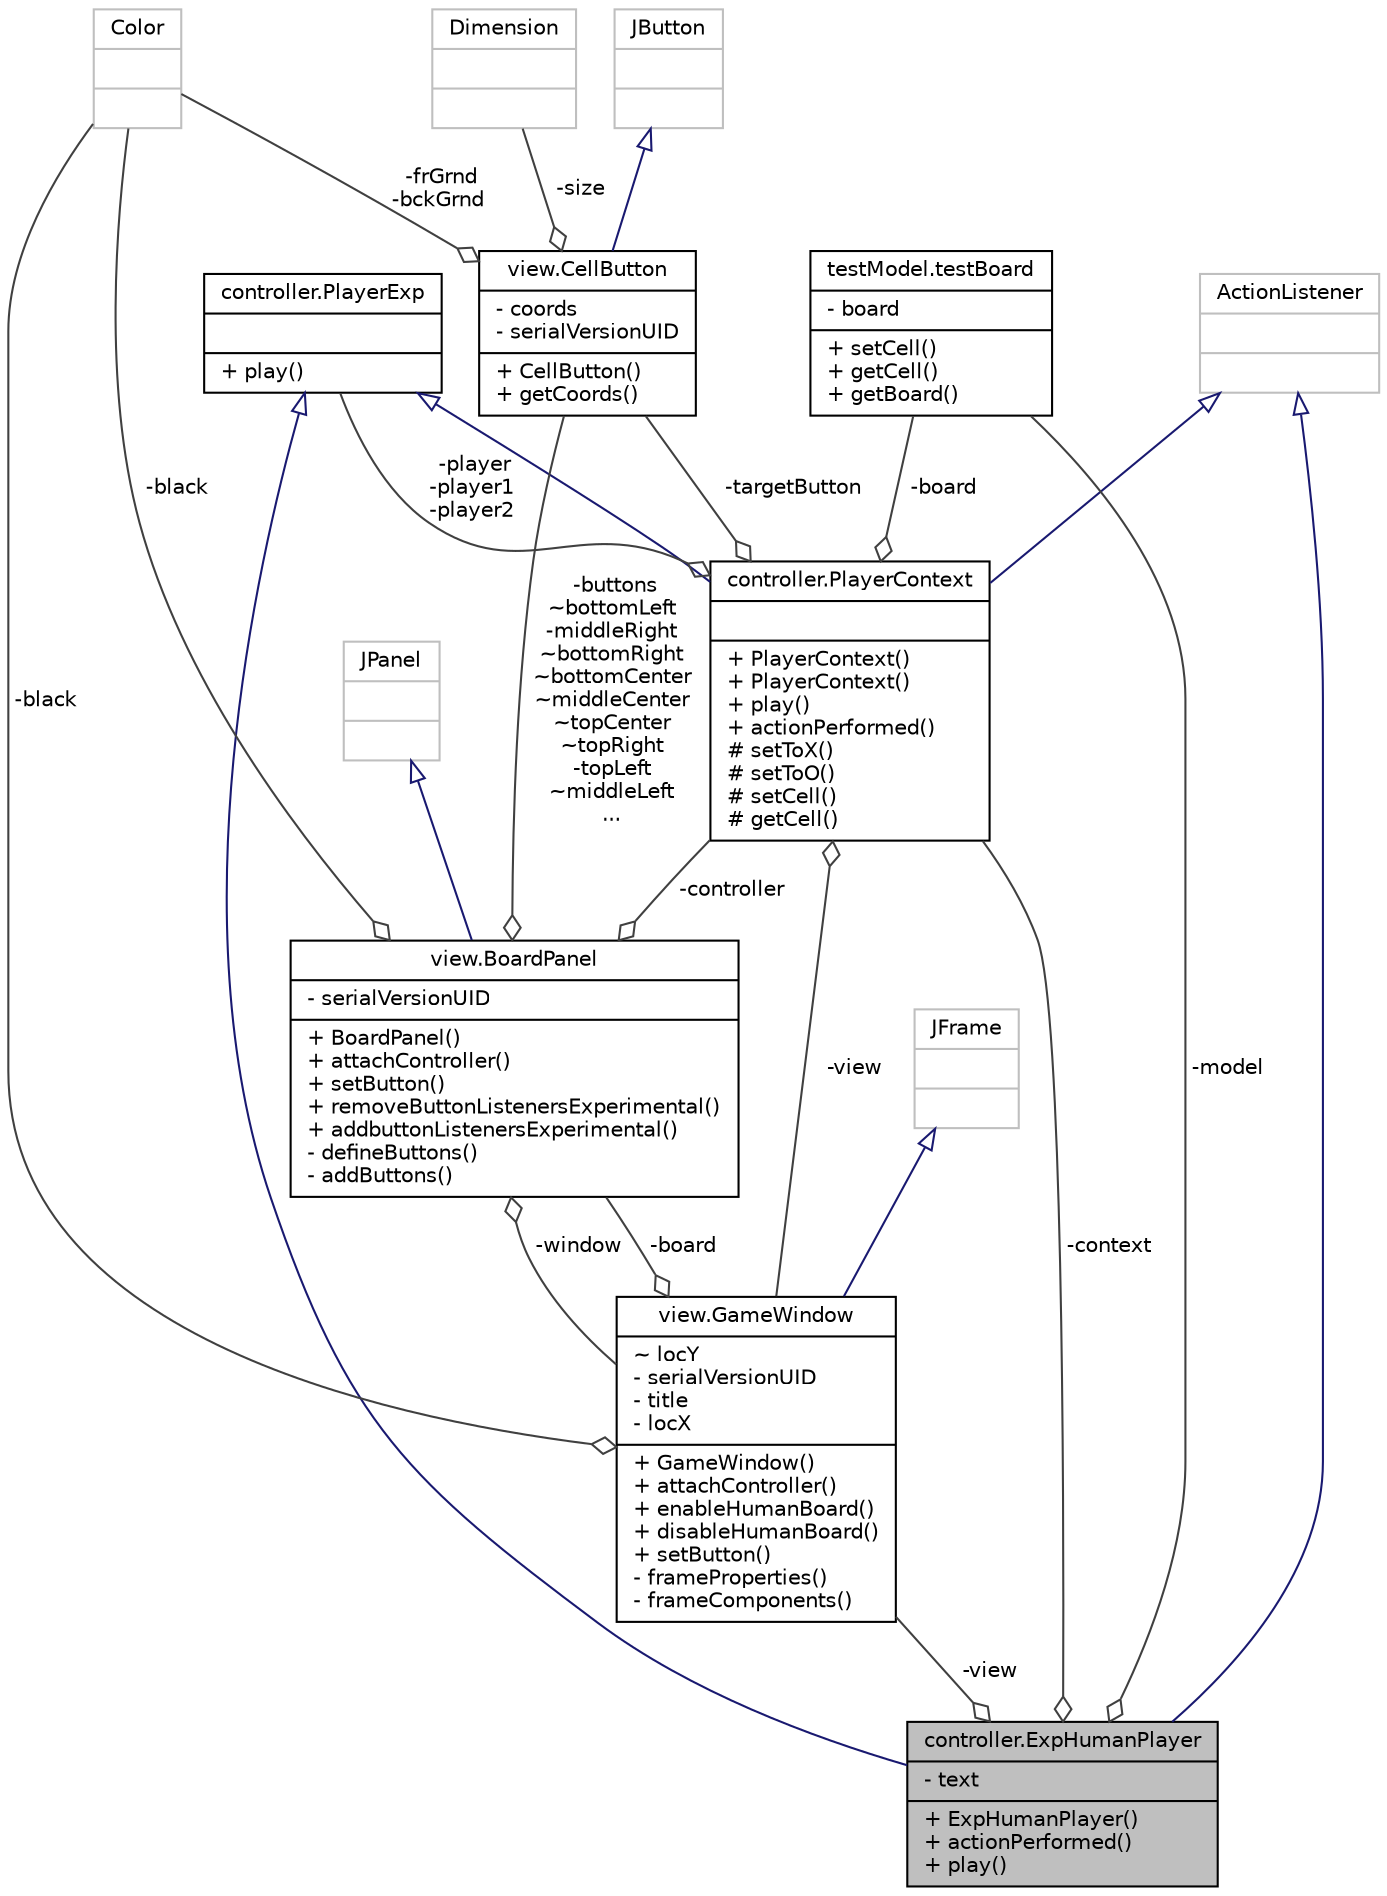 digraph "controller.ExpHumanPlayer"
{
  edge [fontname="Helvetica",fontsize="10",labelfontname="Helvetica",labelfontsize="10"];
  node [fontname="Helvetica",fontsize="10",shape=record];
  Node1 [label="{controller.ExpHumanPlayer\n|- text\l|+ ExpHumanPlayer()\l+ actionPerformed()\l+ play()\l}",height=0.2,width=0.4,color="black", fillcolor="grey75", style="filled" fontcolor="black"];
  Node2 -> Node1 [dir="back",color="midnightblue",fontsize="10",style="solid",arrowtail="onormal",fontname="Helvetica"];
  Node2 [label="{controller.PlayerExp\n||+ play()\l}",height=0.2,width=0.4,color="black", fillcolor="white", style="filled",URL="$interfacecontroller_1_1_player_exp.html"];
  Node3 -> Node1 [dir="back",color="midnightblue",fontsize="10",style="solid",arrowtail="onormal",fontname="Helvetica"];
  Node3 [label="{ActionListener\n||}",height=0.2,width=0.4,color="grey75", fillcolor="white", style="filled"];
  Node4 -> Node1 [color="grey25",fontsize="10",style="solid",label=" -context" ,arrowhead="odiamond",fontname="Helvetica"];
  Node4 [label="{controller.PlayerContext\n||+ PlayerContext()\l+ PlayerContext()\l+ play()\l+ actionPerformed()\l# setToX()\l# setToO()\l# setCell()\l# getCell()\l}",height=0.2,width=0.4,color="black", fillcolor="white", style="filled",URL="$classcontroller_1_1_player_context.html"];
  Node2 -> Node4 [dir="back",color="midnightblue",fontsize="10",style="solid",arrowtail="onormal",fontname="Helvetica"];
  Node3 -> Node4 [dir="back",color="midnightblue",fontsize="10",style="solid",arrowtail="onormal",fontname="Helvetica"];
  Node5 -> Node4 [color="grey25",fontsize="10",style="solid",label=" -targetButton" ,arrowhead="odiamond",fontname="Helvetica"];
  Node5 [label="{view.CellButton\n|- coords\l- serialVersionUID\l|+ CellButton()\l+ getCoords()\l}",height=0.2,width=0.4,color="black", fillcolor="white", style="filled",URL="$classview_1_1_cell_button.html"];
  Node6 -> Node5 [dir="back",color="midnightblue",fontsize="10",style="solid",arrowtail="onormal",fontname="Helvetica"];
  Node6 [label="{JButton\n||}",height=0.2,width=0.4,color="grey75", fillcolor="white", style="filled"];
  Node7 -> Node5 [color="grey25",fontsize="10",style="solid",label=" -frGrnd\n-bckGrnd" ,arrowhead="odiamond",fontname="Helvetica"];
  Node7 [label="{Color\n||}",height=0.2,width=0.4,color="grey75", fillcolor="white", style="filled"];
  Node8 -> Node5 [color="grey25",fontsize="10",style="solid",label=" -size" ,arrowhead="odiamond",fontname="Helvetica"];
  Node8 [label="{Dimension\n||}",height=0.2,width=0.4,color="grey75", fillcolor="white", style="filled"];
  Node2 -> Node4 [color="grey25",fontsize="10",style="solid",label=" -player\n-player1\n-player2" ,arrowhead="odiamond",fontname="Helvetica"];
  Node9 -> Node4 [color="grey25",fontsize="10",style="solid",label=" -view" ,arrowhead="odiamond",fontname="Helvetica"];
  Node9 [label="{view.GameWindow\n|~ locY\l- serialVersionUID\l- title\l- locX\l|+ GameWindow()\l+ attachController()\l+ enableHumanBoard()\l+ disableHumanBoard()\l+ setButton()\l- frameProperties()\l- frameComponents()\l}",height=0.2,width=0.4,color="black", fillcolor="white", style="filled",URL="$classview_1_1_game_window.html"];
  Node10 -> Node9 [dir="back",color="midnightblue",fontsize="10",style="solid",arrowtail="onormal",fontname="Helvetica"];
  Node10 [label="{JFrame\n||}",height=0.2,width=0.4,color="grey75", fillcolor="white", style="filled"];
  Node11 -> Node9 [color="grey25",fontsize="10",style="solid",label=" -board" ,arrowhead="odiamond",fontname="Helvetica"];
  Node11 [label="{view.BoardPanel\n|- serialVersionUID\l|+ BoardPanel()\l+ attachController()\l+ setButton()\l+ removeButtonListenersExperimental()\l+ addbuttonListenersExperimental()\l- defineButtons()\l- addButtons()\l}",height=0.2,width=0.4,color="black", fillcolor="white", style="filled",URL="$classview_1_1_board_panel.html"];
  Node12 -> Node11 [dir="back",color="midnightblue",fontsize="10",style="solid",arrowtail="onormal",fontname="Helvetica"];
  Node12 [label="{JPanel\n||}",height=0.2,width=0.4,color="grey75", fillcolor="white", style="filled"];
  Node5 -> Node11 [color="grey25",fontsize="10",style="solid",label=" -buttons\n~bottomLeft\n-middleRight\n~bottomRight\n~bottomCenter\n~middleCenter\n~topCenter\n~topRight\n-topLeft\n~middleLeft\n..." ,arrowhead="odiamond",fontname="Helvetica"];
  Node4 -> Node11 [color="grey25",fontsize="10",style="solid",label=" -controller" ,arrowhead="odiamond",fontname="Helvetica"];
  Node9 -> Node11 [color="grey25",fontsize="10",style="solid",label=" -window" ,arrowhead="odiamond",fontname="Helvetica"];
  Node7 -> Node11 [color="grey25",fontsize="10",style="solid",label=" -black" ,arrowhead="odiamond",fontname="Helvetica"];
  Node7 -> Node9 [color="grey25",fontsize="10",style="solid",label=" -black" ,arrowhead="odiamond",fontname="Helvetica"];
  Node13 -> Node4 [color="grey25",fontsize="10",style="solid",label=" -board" ,arrowhead="odiamond",fontname="Helvetica"];
  Node13 [label="{testModel.testBoard\n|- board\l|+ setCell()\l+ getCell()\l+ getBoard()\l}",height=0.2,width=0.4,color="black", fillcolor="white", style="filled",URL="$classtest_model_1_1test_board.html"];
  Node9 -> Node1 [color="grey25",fontsize="10",style="solid",label=" -view" ,arrowhead="odiamond",fontname="Helvetica"];
  Node13 -> Node1 [color="grey25",fontsize="10",style="solid",label=" -model" ,arrowhead="odiamond",fontname="Helvetica"];
}
